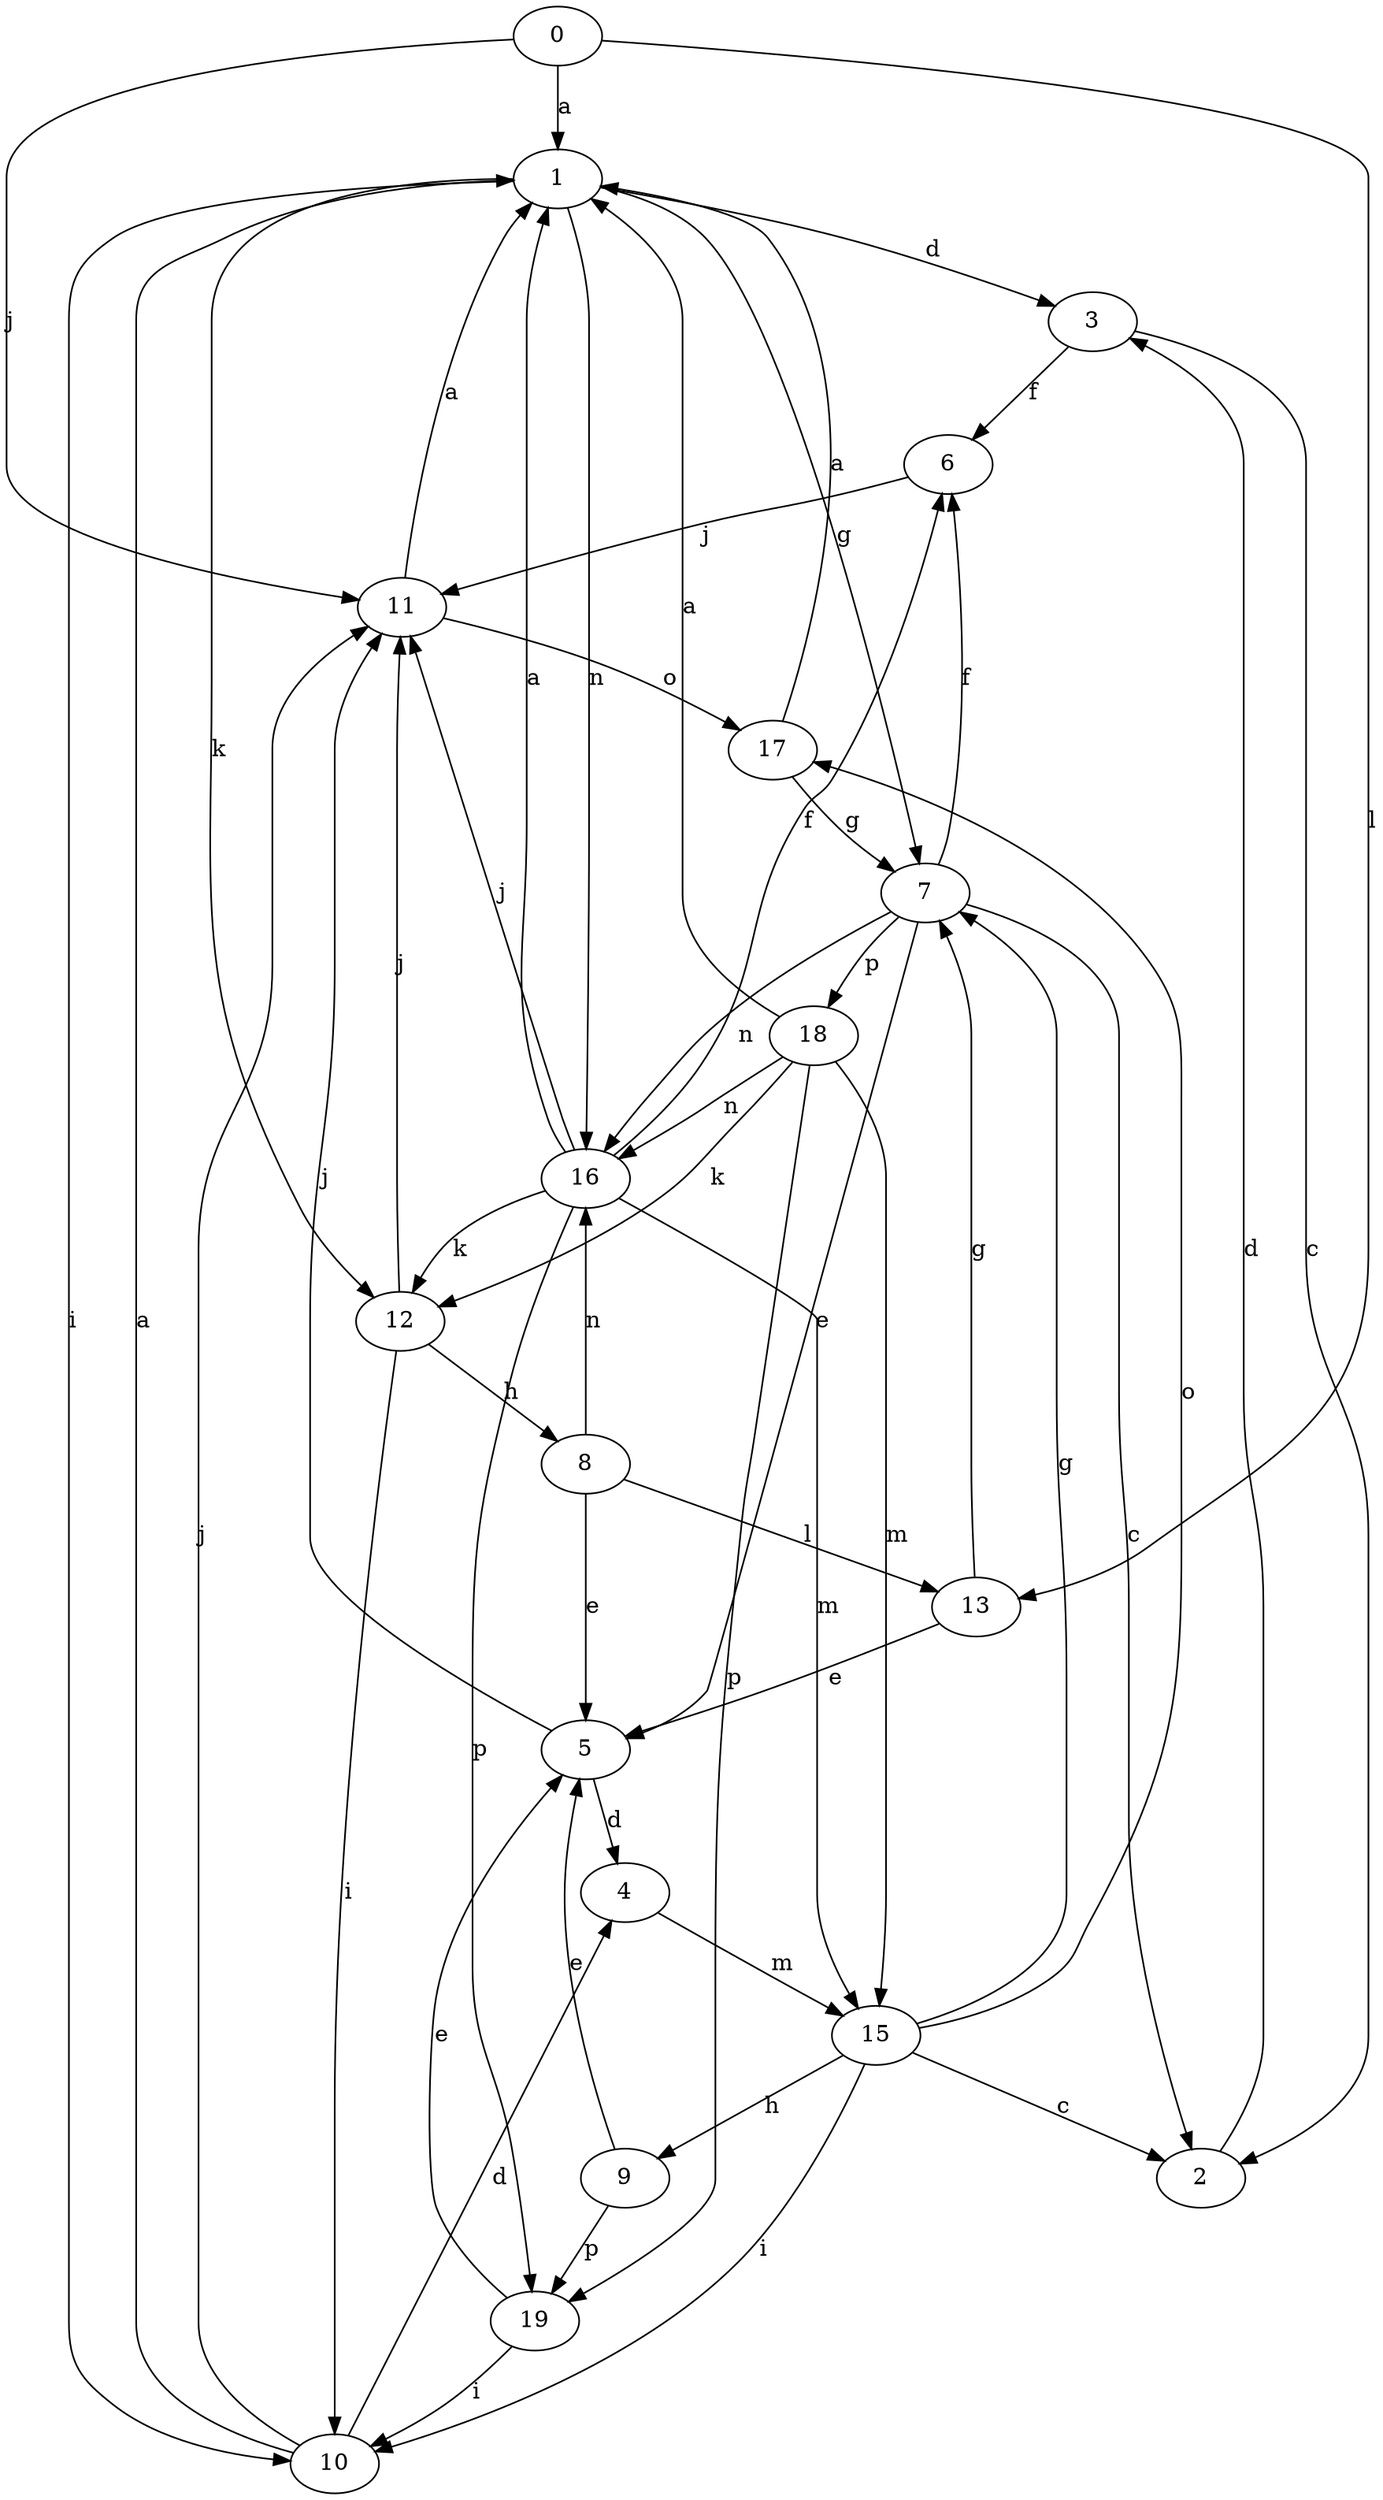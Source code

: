 strict digraph  {
0;
1;
2;
3;
4;
5;
6;
7;
8;
9;
10;
11;
12;
13;
15;
16;
17;
18;
19;
0 -> 1  [label=a];
0 -> 11  [label=j];
0 -> 13  [label=l];
1 -> 3  [label=d];
1 -> 7  [label=g];
1 -> 10  [label=i];
1 -> 12  [label=k];
1 -> 16  [label=n];
2 -> 3  [label=d];
3 -> 2  [label=c];
3 -> 6  [label=f];
4 -> 15  [label=m];
5 -> 4  [label=d];
5 -> 11  [label=j];
6 -> 11  [label=j];
7 -> 2  [label=c];
7 -> 5  [label=e];
7 -> 6  [label=f];
7 -> 16  [label=n];
7 -> 18  [label=p];
8 -> 5  [label=e];
8 -> 13  [label=l];
8 -> 16  [label=n];
9 -> 5  [label=e];
9 -> 19  [label=p];
10 -> 1  [label=a];
10 -> 4  [label=d];
10 -> 11  [label=j];
11 -> 1  [label=a];
11 -> 17  [label=o];
12 -> 8  [label=h];
12 -> 10  [label=i];
12 -> 11  [label=j];
13 -> 5  [label=e];
13 -> 7  [label=g];
15 -> 2  [label=c];
15 -> 7  [label=g];
15 -> 9  [label=h];
15 -> 10  [label=i];
15 -> 17  [label=o];
16 -> 1  [label=a];
16 -> 6  [label=f];
16 -> 11  [label=j];
16 -> 12  [label=k];
16 -> 15  [label=m];
16 -> 19  [label=p];
17 -> 1  [label=a];
17 -> 7  [label=g];
18 -> 1  [label=a];
18 -> 12  [label=k];
18 -> 15  [label=m];
18 -> 16  [label=n];
18 -> 19  [label=p];
19 -> 5  [label=e];
19 -> 10  [label=i];
}
